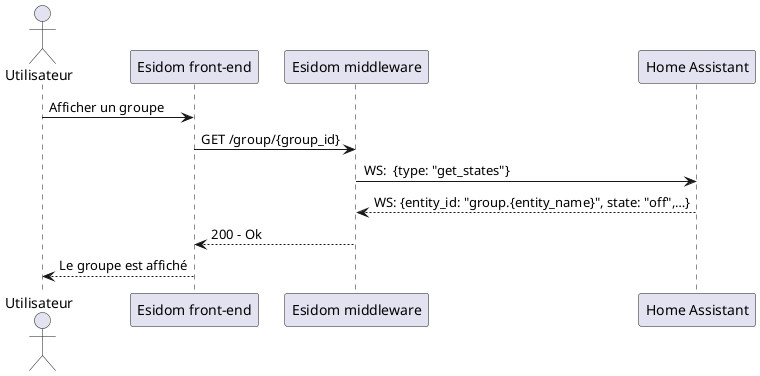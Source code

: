 @startuml afficher groupe

actor "Utilisateur" as u
participant "Esidom front-end" as fe
participant "Esidom middleware" as m
participant "Home Assistant" as ha

u -> fe: Afficher un groupe
fe -> m: GET /group/{group_id}
m -> ha: WS:  {type: "get_states"}
ha --> m: WS: {entity_id: "group.{entity_name}", state: "off",…}
m --> fe: 200 - Ok
fe --> u: Le groupe est affiché

@enduml